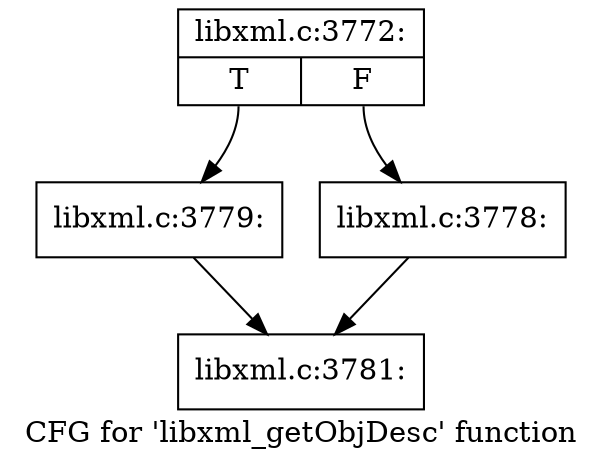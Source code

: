 digraph "CFG for 'libxml_getObjDesc' function" {
	label="CFG for 'libxml_getObjDesc' function";

	Node0x5706ce0 [shape=record,label="{libxml.c:3772:|{<s0>T|<s1>F}}"];
	Node0x5706ce0:s0 -> Node0x57084c0;
	Node0x5706ce0:s1 -> Node0x5708470;
	Node0x5708470 [shape=record,label="{libxml.c:3778:}"];
	Node0x5708470 -> Node0x57078c0;
	Node0x57084c0 [shape=record,label="{libxml.c:3779:}"];
	Node0x57084c0 -> Node0x57078c0;
	Node0x57078c0 [shape=record,label="{libxml.c:3781:}"];
}
